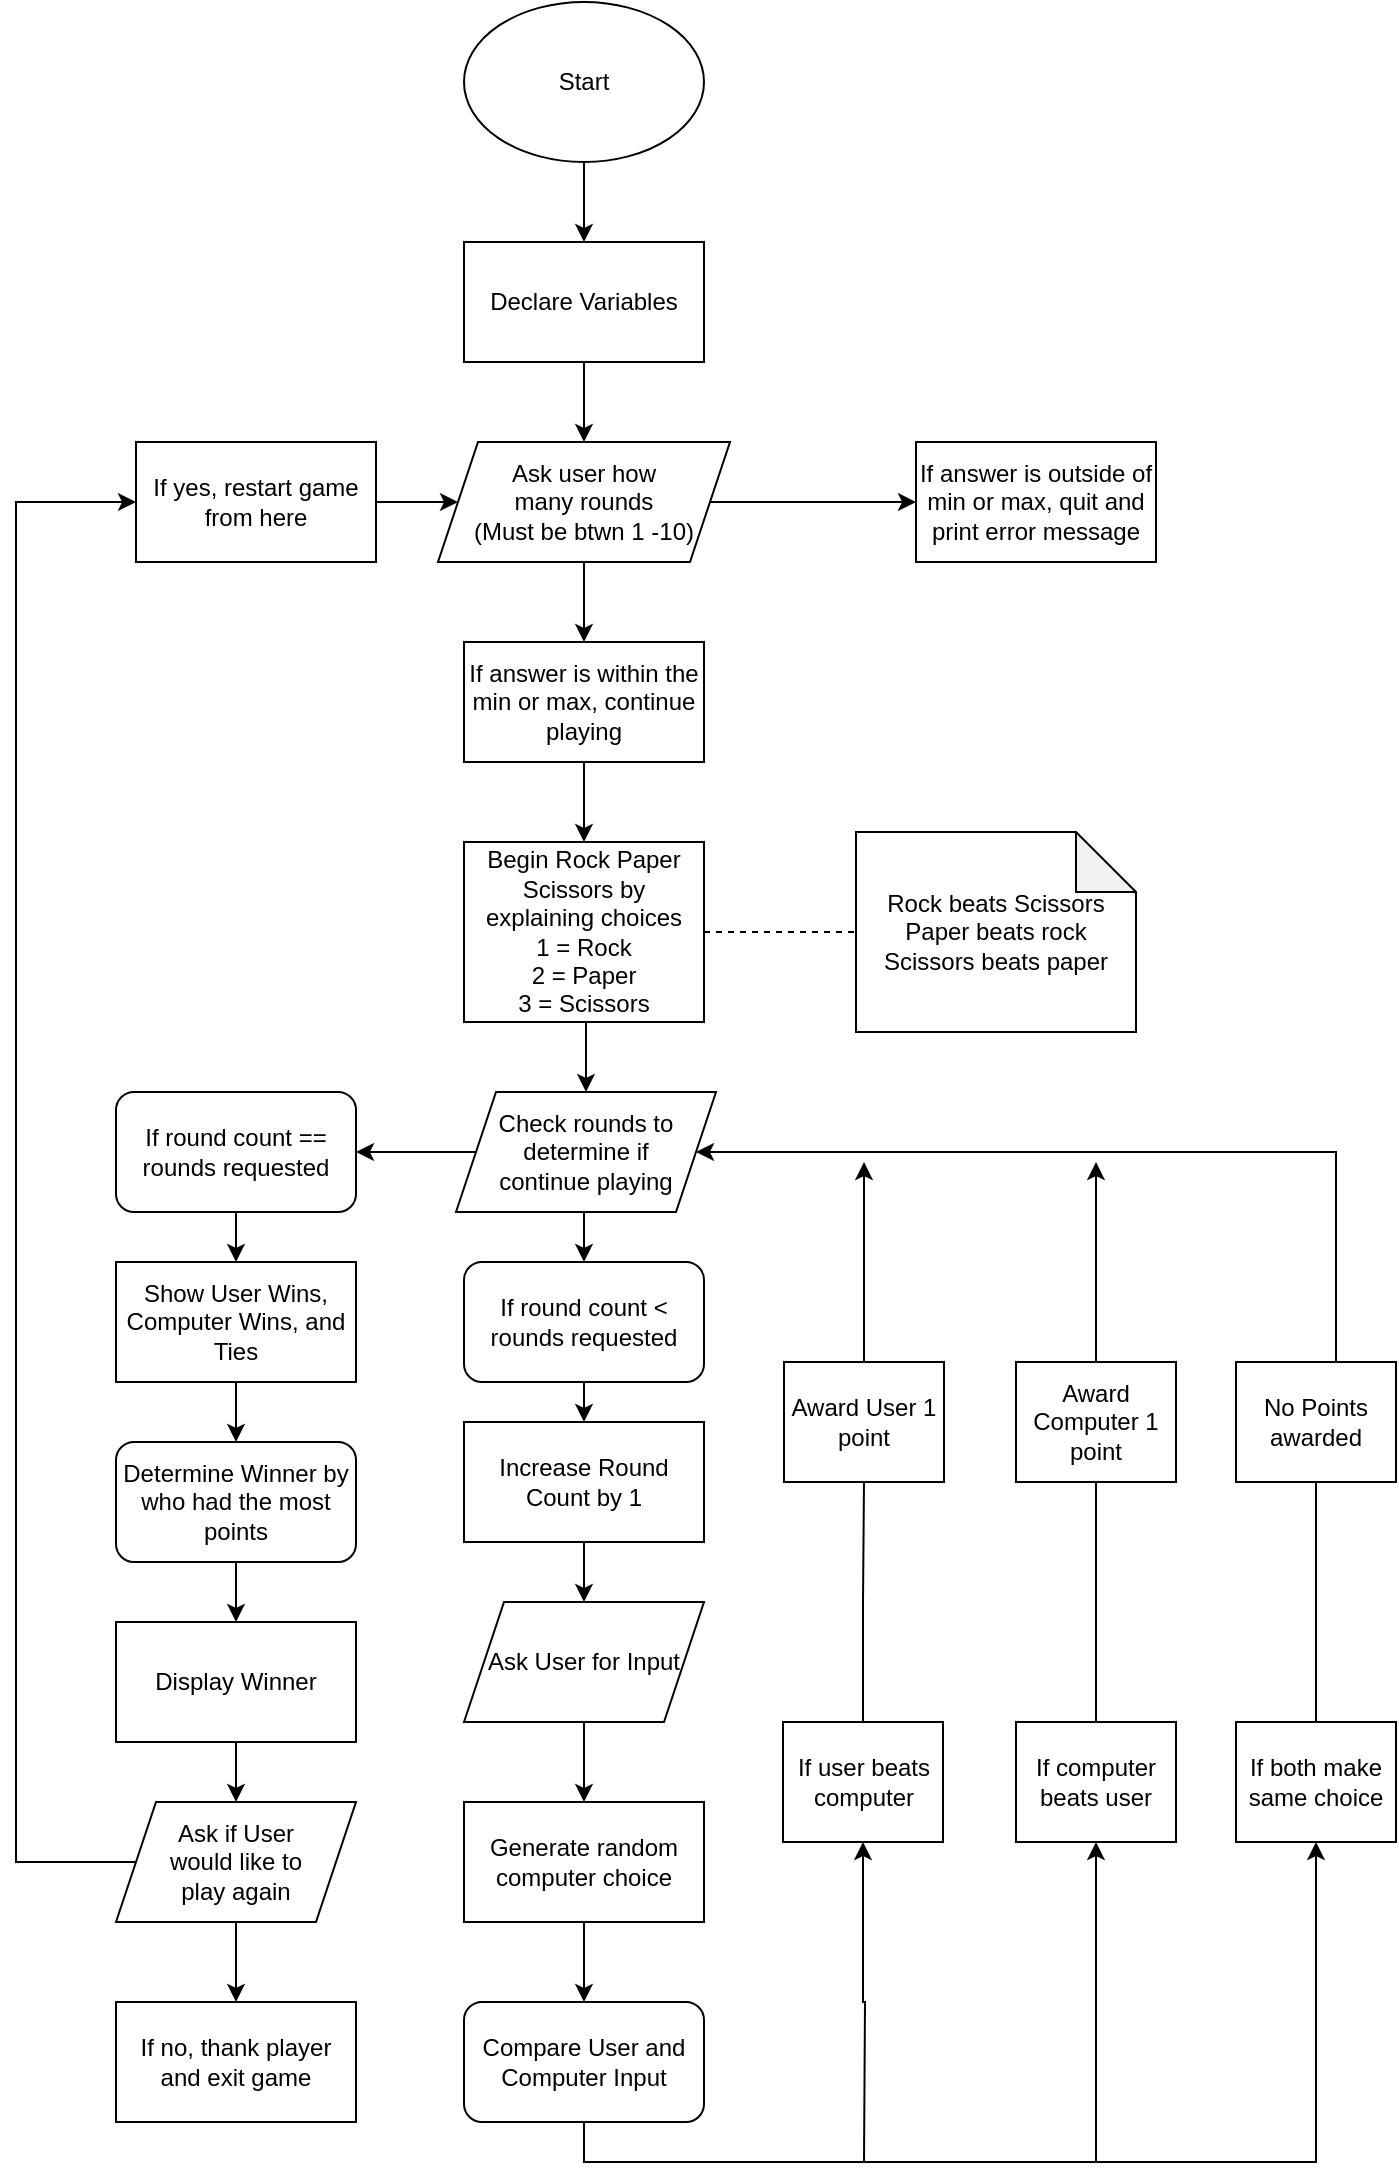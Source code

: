 <mxfile version="14.4.0" type="device"><diagram id="C5RBs43oDa-KdzZeNtuy" name="Page-1"><mxGraphModel dx="1342" dy="614" grid="1" gridSize="10" guides="1" tooltips="1" connect="1" arrows="1" fold="1" page="1" pageScale="1" pageWidth="827" pageHeight="1169" math="0" shadow="0"><root><mxCell id="WIyWlLk6GJQsqaUBKTNV-0"/><mxCell id="WIyWlLk6GJQsqaUBKTNV-1" parent="WIyWlLk6GJQsqaUBKTNV-0"/><mxCell id="8kUX4OLHzgZehM_wLY0b-12" style="edgeStyle=orthogonalEdgeStyle;rounded=0;orthogonalLoop=1;jettySize=auto;html=1;entryX=0.5;entryY=0;entryDx=0;entryDy=0;" edge="1" parent="WIyWlLk6GJQsqaUBKTNV-1" source="8kUX4OLHzgZehM_wLY0b-1" target="8kUX4OLHzgZehM_wLY0b-2"><mxGeometry relative="1" as="geometry"/></mxCell><mxCell id="8kUX4OLHzgZehM_wLY0b-1" value="Start" style="ellipse;whiteSpace=wrap;html=1;" vertex="1" parent="WIyWlLk6GJQsqaUBKTNV-1"><mxGeometry x="254" y="40" width="120" height="80" as="geometry"/></mxCell><mxCell id="8kUX4OLHzgZehM_wLY0b-13" style="edgeStyle=orthogonalEdgeStyle;rounded=0;orthogonalLoop=1;jettySize=auto;html=1;entryX=0.5;entryY=0;entryDx=0;entryDy=0;" edge="1" parent="WIyWlLk6GJQsqaUBKTNV-1" source="8kUX4OLHzgZehM_wLY0b-2" target="8kUX4OLHzgZehM_wLY0b-3"><mxGeometry relative="1" as="geometry"/></mxCell><mxCell id="8kUX4OLHzgZehM_wLY0b-2" value="Declare Variables" style="rounded=0;whiteSpace=wrap;html=1;" vertex="1" parent="WIyWlLk6GJQsqaUBKTNV-1"><mxGeometry x="254" y="160" width="120" height="60" as="geometry"/></mxCell><mxCell id="8kUX4OLHzgZehM_wLY0b-15" style="edgeStyle=orthogonalEdgeStyle;rounded=0;orthogonalLoop=1;jettySize=auto;html=1;exitX=0.5;exitY=1;exitDx=0;exitDy=0;entryX=0.5;entryY=0;entryDx=0;entryDy=0;" edge="1" parent="WIyWlLk6GJQsqaUBKTNV-1" source="8kUX4OLHzgZehM_wLY0b-3" target="8kUX4OLHzgZehM_wLY0b-5"><mxGeometry relative="1" as="geometry"/></mxCell><mxCell id="8kUX4OLHzgZehM_wLY0b-68" style="edgeStyle=orthogonalEdgeStyle;rounded=0;orthogonalLoop=1;jettySize=auto;html=1;exitX=1;exitY=0.5;exitDx=0;exitDy=0;entryX=0;entryY=0.5;entryDx=0;entryDy=0;startArrow=none;startFill=0;endArrow=classic;endFill=1;" edge="1" parent="WIyWlLk6GJQsqaUBKTNV-1" source="8kUX4OLHzgZehM_wLY0b-3" target="8kUX4OLHzgZehM_wLY0b-4"><mxGeometry relative="1" as="geometry"/></mxCell><mxCell id="8kUX4OLHzgZehM_wLY0b-3" value="Ask user how &lt;br&gt;many rounds&lt;br&gt;(Must be btwn 1 -10)" style="shape=parallelogram;perimeter=parallelogramPerimeter;whiteSpace=wrap;html=1;fixedSize=1;" vertex="1" parent="WIyWlLk6GJQsqaUBKTNV-1"><mxGeometry x="241" y="260" width="146" height="60" as="geometry"/></mxCell><mxCell id="8kUX4OLHzgZehM_wLY0b-4" value="If answer is outside of min or max, quit and print error message" style="rounded=0;whiteSpace=wrap;html=1;" vertex="1" parent="WIyWlLk6GJQsqaUBKTNV-1"><mxGeometry x="480" y="260" width="120" height="60" as="geometry"/></mxCell><mxCell id="8kUX4OLHzgZehM_wLY0b-16" style="edgeStyle=orthogonalEdgeStyle;rounded=0;orthogonalLoop=1;jettySize=auto;html=1;exitX=0.5;exitY=1;exitDx=0;exitDy=0;entryX=0.5;entryY=0;entryDx=0;entryDy=0;" edge="1" parent="WIyWlLk6GJQsqaUBKTNV-1" source="8kUX4OLHzgZehM_wLY0b-5" target="8kUX4OLHzgZehM_wLY0b-6"><mxGeometry relative="1" as="geometry"/></mxCell><mxCell id="8kUX4OLHzgZehM_wLY0b-5" value="If answer is within the min or max, continue playing" style="rounded=0;whiteSpace=wrap;html=1;" vertex="1" parent="WIyWlLk6GJQsqaUBKTNV-1"><mxGeometry x="254" y="360" width="120" height="60" as="geometry"/></mxCell><mxCell id="8kUX4OLHzgZehM_wLY0b-23" style="edgeStyle=orthogonalEdgeStyle;rounded=0;orthogonalLoop=1;jettySize=auto;html=1;entryX=0;entryY=0.5;entryDx=0;entryDy=0;entryPerimeter=0;dashed=1;endArrow=none;endFill=0;" edge="1" parent="WIyWlLk6GJQsqaUBKTNV-1" source="8kUX4OLHzgZehM_wLY0b-6" target="8kUX4OLHzgZehM_wLY0b-22"><mxGeometry relative="1" as="geometry"/></mxCell><mxCell id="8kUX4OLHzgZehM_wLY0b-47" style="edgeStyle=orthogonalEdgeStyle;rounded=0;orthogonalLoop=1;jettySize=auto;html=1;exitX=0.5;exitY=1;exitDx=0;exitDy=0;entryX=0.5;entryY=0;entryDx=0;entryDy=0;endArrow=classic;endFill=1;" edge="1" parent="WIyWlLk6GJQsqaUBKTNV-1" source="8kUX4OLHzgZehM_wLY0b-6" target="8kUX4OLHzgZehM_wLY0b-45"><mxGeometry relative="1" as="geometry"/></mxCell><mxCell id="8kUX4OLHzgZehM_wLY0b-6" value="Begin Rock Paper Scissors by explaining choices &lt;br&gt;1 = Rock&lt;br&gt;2 = Paper&lt;br&gt;3 = Scissors" style="rounded=0;whiteSpace=wrap;html=1;" vertex="1" parent="WIyWlLk6GJQsqaUBKTNV-1"><mxGeometry x="254" y="460" width="120" height="90" as="geometry"/></mxCell><mxCell id="8kUX4OLHzgZehM_wLY0b-19" style="edgeStyle=orthogonalEdgeStyle;rounded=0;orthogonalLoop=1;jettySize=auto;html=1;exitX=0.5;exitY=1;exitDx=0;exitDy=0;entryX=0.5;entryY=0;entryDx=0;entryDy=0;" edge="1" parent="WIyWlLk6GJQsqaUBKTNV-1" source="8kUX4OLHzgZehM_wLY0b-8" target="8kUX4OLHzgZehM_wLY0b-9"><mxGeometry relative="1" as="geometry"/></mxCell><mxCell id="8kUX4OLHzgZehM_wLY0b-8" value="Ask User for Input" style="shape=parallelogram;perimeter=parallelogramPerimeter;whiteSpace=wrap;html=1;fixedSize=1;" vertex="1" parent="WIyWlLk6GJQsqaUBKTNV-1"><mxGeometry x="254" y="840" width="120" height="60" as="geometry"/></mxCell><mxCell id="8kUX4OLHzgZehM_wLY0b-20" style="edgeStyle=orthogonalEdgeStyle;rounded=0;orthogonalLoop=1;jettySize=auto;html=1;exitX=0.5;exitY=1;exitDx=0;exitDy=0;entryX=0.5;entryY=0;entryDx=0;entryDy=0;" edge="1" parent="WIyWlLk6GJQsqaUBKTNV-1" source="8kUX4OLHzgZehM_wLY0b-9" target="8kUX4OLHzgZehM_wLY0b-11"><mxGeometry relative="1" as="geometry"/></mxCell><mxCell id="8kUX4OLHzgZehM_wLY0b-9" value="Generate random computer choice" style="rounded=0;whiteSpace=wrap;html=1;" vertex="1" parent="WIyWlLk6GJQsqaUBKTNV-1"><mxGeometry x="254" y="940" width="120" height="60" as="geometry"/></mxCell><mxCell id="8kUX4OLHzgZehM_wLY0b-41" style="edgeStyle=orthogonalEdgeStyle;rounded=0;orthogonalLoop=1;jettySize=auto;html=1;exitX=0.5;exitY=1;exitDx=0;exitDy=0;entryX=0.5;entryY=1;entryDx=0;entryDy=0;endArrow=classic;endFill=1;" edge="1" parent="WIyWlLk6GJQsqaUBKTNV-1" source="8kUX4OLHzgZehM_wLY0b-11" target="8kUX4OLHzgZehM_wLY0b-27"><mxGeometry relative="1" as="geometry"/></mxCell><mxCell id="8kUX4OLHzgZehM_wLY0b-11" value="Compare User and Computer Input" style="rounded=1;whiteSpace=wrap;html=1;" vertex="1" parent="WIyWlLk6GJQsqaUBKTNV-1"><mxGeometry x="254" y="1040" width="120" height="60" as="geometry"/></mxCell><mxCell id="8kUX4OLHzgZehM_wLY0b-35" style="edgeStyle=orthogonalEdgeStyle;rounded=0;orthogonalLoop=1;jettySize=auto;html=1;exitX=0.5;exitY=0;exitDx=0;exitDy=0;entryX=0.5;entryY=1;entryDx=0;entryDy=0;endArrow=none;endFill=0;" edge="1" parent="WIyWlLk6GJQsqaUBKTNV-1" source="8kUX4OLHzgZehM_wLY0b-21" target="8kUX4OLHzgZehM_wLY0b-29"><mxGeometry relative="1" as="geometry"/></mxCell><mxCell id="8kUX4OLHzgZehM_wLY0b-43" style="edgeStyle=orthogonalEdgeStyle;rounded=0;orthogonalLoop=1;jettySize=auto;html=1;exitX=0.5;exitY=1;exitDx=0;exitDy=0;endArrow=none;endFill=0;startArrow=classic;startFill=1;" edge="1" parent="WIyWlLk6GJQsqaUBKTNV-1" source="8kUX4OLHzgZehM_wLY0b-21"><mxGeometry relative="1" as="geometry"><mxPoint x="454" y="1120" as="targetPoint"/></mxGeometry></mxCell><mxCell id="8kUX4OLHzgZehM_wLY0b-21" value="If user beats computer" style="rounded=0;whiteSpace=wrap;html=1;" vertex="1" parent="WIyWlLk6GJQsqaUBKTNV-1"><mxGeometry x="413.5" y="900" width="80" height="60" as="geometry"/></mxCell><mxCell id="8kUX4OLHzgZehM_wLY0b-22" value="Rock beats Scissors&lt;br&gt;Paper beats rock&lt;br&gt;Scissors beats paper" style="shape=note;whiteSpace=wrap;html=1;backgroundOutline=1;darkOpacity=0.05;" vertex="1" parent="WIyWlLk6GJQsqaUBKTNV-1"><mxGeometry x="450" y="455" width="140" height="100" as="geometry"/></mxCell><mxCell id="8kUX4OLHzgZehM_wLY0b-36" style="edgeStyle=orthogonalEdgeStyle;rounded=0;orthogonalLoop=1;jettySize=auto;html=1;exitX=0.5;exitY=0;exitDx=0;exitDy=0;entryX=0.5;entryY=1;entryDx=0;entryDy=0;endArrow=none;endFill=0;" edge="1" parent="WIyWlLk6GJQsqaUBKTNV-1" source="8kUX4OLHzgZehM_wLY0b-26" target="8kUX4OLHzgZehM_wLY0b-30"><mxGeometry relative="1" as="geometry"><Array as="points"><mxPoint x="570" y="900"/></Array></mxGeometry></mxCell><mxCell id="8kUX4OLHzgZehM_wLY0b-42" style="edgeStyle=orthogonalEdgeStyle;rounded=0;orthogonalLoop=1;jettySize=auto;html=1;exitX=0.5;exitY=1;exitDx=0;exitDy=0;endArrow=none;endFill=0;startArrow=classic;startFill=1;" edge="1" parent="WIyWlLk6GJQsqaUBKTNV-1" source="8kUX4OLHzgZehM_wLY0b-26"><mxGeometry relative="1" as="geometry"><mxPoint x="570" y="1120" as="targetPoint"/><Array as="points"><mxPoint x="570" y="1100"/><mxPoint x="570" y="1100"/></Array></mxGeometry></mxCell><mxCell id="8kUX4OLHzgZehM_wLY0b-26" value="If computer beats user" style="rounded=0;whiteSpace=wrap;html=1;" vertex="1" parent="WIyWlLk6GJQsqaUBKTNV-1"><mxGeometry x="530" y="900" width="80" height="60" as="geometry"/></mxCell><mxCell id="8kUX4OLHzgZehM_wLY0b-37" style="edgeStyle=orthogonalEdgeStyle;rounded=0;orthogonalLoop=1;jettySize=auto;html=1;exitX=0.5;exitY=0;exitDx=0;exitDy=0;endArrow=none;endFill=0;" edge="1" parent="WIyWlLk6GJQsqaUBKTNV-1" source="8kUX4OLHzgZehM_wLY0b-27" target="8kUX4OLHzgZehM_wLY0b-31"><mxGeometry relative="1" as="geometry"/></mxCell><mxCell id="8kUX4OLHzgZehM_wLY0b-27" value="If both make same choice" style="rounded=0;whiteSpace=wrap;html=1;" vertex="1" parent="WIyWlLk6GJQsqaUBKTNV-1"><mxGeometry x="640" y="900" width="80" height="60" as="geometry"/></mxCell><mxCell id="8kUX4OLHzgZehM_wLY0b-40" style="edgeStyle=orthogonalEdgeStyle;rounded=0;orthogonalLoop=1;jettySize=auto;html=1;exitX=0.5;exitY=0;exitDx=0;exitDy=0;endArrow=classic;endFill=1;" edge="1" parent="WIyWlLk6GJQsqaUBKTNV-1" source="8kUX4OLHzgZehM_wLY0b-29"><mxGeometry relative="1" as="geometry"><mxPoint x="454" y="620" as="targetPoint"/></mxGeometry></mxCell><mxCell id="8kUX4OLHzgZehM_wLY0b-29" value="Award User 1 point" style="rounded=0;whiteSpace=wrap;html=1;" vertex="1" parent="WIyWlLk6GJQsqaUBKTNV-1"><mxGeometry x="414" y="720" width="80" height="60" as="geometry"/></mxCell><mxCell id="8kUX4OLHzgZehM_wLY0b-39" style="edgeStyle=orthogonalEdgeStyle;rounded=0;orthogonalLoop=1;jettySize=auto;html=1;exitX=0.5;exitY=0;exitDx=0;exitDy=0;endArrow=classic;endFill=1;" edge="1" parent="WIyWlLk6GJQsqaUBKTNV-1" source="8kUX4OLHzgZehM_wLY0b-30"><mxGeometry relative="1" as="geometry"><mxPoint x="570" y="620" as="targetPoint"/></mxGeometry></mxCell><mxCell id="8kUX4OLHzgZehM_wLY0b-30" value="Award Computer 1 point" style="rounded=0;whiteSpace=wrap;html=1;" vertex="1" parent="WIyWlLk6GJQsqaUBKTNV-1"><mxGeometry x="530" y="720" width="80" height="60" as="geometry"/></mxCell><mxCell id="8kUX4OLHzgZehM_wLY0b-51" style="edgeStyle=orthogonalEdgeStyle;rounded=0;orthogonalLoop=1;jettySize=auto;html=1;exitX=0.5;exitY=0;exitDx=0;exitDy=0;entryX=1;entryY=0.5;entryDx=0;entryDy=0;startArrow=none;startFill=0;endArrow=classic;endFill=1;" edge="1" parent="WIyWlLk6GJQsqaUBKTNV-1" source="8kUX4OLHzgZehM_wLY0b-31" target="8kUX4OLHzgZehM_wLY0b-45"><mxGeometry relative="1" as="geometry"><Array as="points"><mxPoint x="690" y="615"/></Array></mxGeometry></mxCell><mxCell id="8kUX4OLHzgZehM_wLY0b-31" value="No Points awarded" style="rounded=0;whiteSpace=wrap;html=1;" vertex="1" parent="WIyWlLk6GJQsqaUBKTNV-1"><mxGeometry x="640" y="720" width="80" height="60" as="geometry"/></mxCell><mxCell id="8kUX4OLHzgZehM_wLY0b-55" style="edgeStyle=orthogonalEdgeStyle;rounded=0;orthogonalLoop=1;jettySize=auto;html=1;exitX=0.5;exitY=1;exitDx=0;exitDy=0;entryX=0.5;entryY=0;entryDx=0;entryDy=0;startArrow=none;startFill=0;endArrow=classic;endFill=1;" edge="1" parent="WIyWlLk6GJQsqaUBKTNV-1" source="8kUX4OLHzgZehM_wLY0b-45" target="8kUX4OLHzgZehM_wLY0b-54"><mxGeometry relative="1" as="geometry"/></mxCell><mxCell id="8kUX4OLHzgZehM_wLY0b-60" style="edgeStyle=orthogonalEdgeStyle;rounded=0;orthogonalLoop=1;jettySize=auto;html=1;exitX=0;exitY=0.5;exitDx=0;exitDy=0;startArrow=none;startFill=0;endArrow=classic;endFill=1;" edge="1" parent="WIyWlLk6GJQsqaUBKTNV-1" source="8kUX4OLHzgZehM_wLY0b-45" target="8kUX4OLHzgZehM_wLY0b-59"><mxGeometry relative="1" as="geometry"/></mxCell><mxCell id="8kUX4OLHzgZehM_wLY0b-45" value="Check rounds to determine if &lt;br&gt;continue playing" style="shape=parallelogram;perimeter=parallelogramPerimeter;whiteSpace=wrap;html=1;fixedSize=1;" vertex="1" parent="WIyWlLk6GJQsqaUBKTNV-1"><mxGeometry x="250" y="585" width="130" height="60" as="geometry"/></mxCell><mxCell id="8kUX4OLHzgZehM_wLY0b-50" style="edgeStyle=orthogonalEdgeStyle;rounded=0;orthogonalLoop=1;jettySize=auto;html=1;exitX=0.5;exitY=1;exitDx=0;exitDy=0;entryX=0.5;entryY=0;entryDx=0;entryDy=0;endArrow=classic;endFill=1;" edge="1" parent="WIyWlLk6GJQsqaUBKTNV-1" source="8kUX4OLHzgZehM_wLY0b-46" target="8kUX4OLHzgZehM_wLY0b-8"><mxGeometry relative="1" as="geometry"/></mxCell><mxCell id="8kUX4OLHzgZehM_wLY0b-46" value="Increase Round Count by 1" style="rounded=0;whiteSpace=wrap;html=1;" vertex="1" parent="WIyWlLk6GJQsqaUBKTNV-1"><mxGeometry x="254" y="750" width="120" height="60" as="geometry"/></mxCell><mxCell id="8kUX4OLHzgZehM_wLY0b-56" style="edgeStyle=orthogonalEdgeStyle;rounded=0;orthogonalLoop=1;jettySize=auto;html=1;exitX=0.5;exitY=1;exitDx=0;exitDy=0;entryX=0.5;entryY=0;entryDx=0;entryDy=0;startArrow=none;startFill=0;endArrow=classic;endFill=1;" edge="1" parent="WIyWlLk6GJQsqaUBKTNV-1" source="8kUX4OLHzgZehM_wLY0b-54" target="8kUX4OLHzgZehM_wLY0b-46"><mxGeometry relative="1" as="geometry"/></mxCell><mxCell id="8kUX4OLHzgZehM_wLY0b-54" value="If round count &amp;lt; rounds requested" style="rounded=1;whiteSpace=wrap;html=1;" vertex="1" parent="WIyWlLk6GJQsqaUBKTNV-1"><mxGeometry x="254" y="670" width="120" height="60" as="geometry"/></mxCell><mxCell id="8kUX4OLHzgZehM_wLY0b-62" style="edgeStyle=orthogonalEdgeStyle;rounded=0;orthogonalLoop=1;jettySize=auto;html=1;exitX=0.5;exitY=1;exitDx=0;exitDy=0;entryX=0.5;entryY=0;entryDx=0;entryDy=0;startArrow=none;startFill=0;endArrow=classic;endFill=1;" edge="1" parent="WIyWlLk6GJQsqaUBKTNV-1" source="8kUX4OLHzgZehM_wLY0b-59" target="8kUX4OLHzgZehM_wLY0b-61"><mxGeometry relative="1" as="geometry"/></mxCell><mxCell id="8kUX4OLHzgZehM_wLY0b-59" value="If round count == rounds requested" style="rounded=1;whiteSpace=wrap;html=1;" vertex="1" parent="WIyWlLk6GJQsqaUBKTNV-1"><mxGeometry x="80" y="585" width="120" height="60" as="geometry"/></mxCell><mxCell id="8kUX4OLHzgZehM_wLY0b-64" style="edgeStyle=orthogonalEdgeStyle;rounded=0;orthogonalLoop=1;jettySize=auto;html=1;exitX=0.5;exitY=1;exitDx=0;exitDy=0;entryX=0.5;entryY=0;entryDx=0;entryDy=0;startArrow=none;startFill=0;endArrow=classic;endFill=1;" edge="1" parent="WIyWlLk6GJQsqaUBKTNV-1" source="8kUX4OLHzgZehM_wLY0b-61" target="8kUX4OLHzgZehM_wLY0b-63"><mxGeometry relative="1" as="geometry"/></mxCell><mxCell id="8kUX4OLHzgZehM_wLY0b-61" value="Show User Wins, Computer Wins, and Ties" style="rounded=0;whiteSpace=wrap;html=1;" vertex="1" parent="WIyWlLk6GJQsqaUBKTNV-1"><mxGeometry x="80" y="670" width="120" height="60" as="geometry"/></mxCell><mxCell id="8kUX4OLHzgZehM_wLY0b-69" style="edgeStyle=orthogonalEdgeStyle;rounded=0;orthogonalLoop=1;jettySize=auto;html=1;exitX=0.5;exitY=1;exitDx=0;exitDy=0;entryX=0.5;entryY=0;entryDx=0;entryDy=0;startArrow=none;startFill=0;endArrow=classic;endFill=1;" edge="1" parent="WIyWlLk6GJQsqaUBKTNV-1" source="8kUX4OLHzgZehM_wLY0b-63" target="8kUX4OLHzgZehM_wLY0b-65"><mxGeometry relative="1" as="geometry"/></mxCell><mxCell id="8kUX4OLHzgZehM_wLY0b-63" value="Determine Winner by who had the most points" style="rounded=1;whiteSpace=wrap;html=1;" vertex="1" parent="WIyWlLk6GJQsqaUBKTNV-1"><mxGeometry x="80" y="760" width="120" height="60" as="geometry"/></mxCell><mxCell id="8kUX4OLHzgZehM_wLY0b-70" style="edgeStyle=orthogonalEdgeStyle;rounded=0;orthogonalLoop=1;jettySize=auto;html=1;exitX=0.5;exitY=1;exitDx=0;exitDy=0;entryX=0.5;entryY=0;entryDx=0;entryDy=0;startArrow=none;startFill=0;endArrow=classic;endFill=1;" edge="1" parent="WIyWlLk6GJQsqaUBKTNV-1" source="8kUX4OLHzgZehM_wLY0b-65" target="8kUX4OLHzgZehM_wLY0b-67"><mxGeometry relative="1" as="geometry"/></mxCell><mxCell id="8kUX4OLHzgZehM_wLY0b-65" value="Display Winner" style="rounded=0;whiteSpace=wrap;html=1;" vertex="1" parent="WIyWlLk6GJQsqaUBKTNV-1"><mxGeometry x="80" y="850" width="120" height="60" as="geometry"/></mxCell><mxCell id="8kUX4OLHzgZehM_wLY0b-72" style="edgeStyle=orthogonalEdgeStyle;rounded=0;orthogonalLoop=1;jettySize=auto;html=1;exitX=0.5;exitY=1;exitDx=0;exitDy=0;entryX=0.5;entryY=0;entryDx=0;entryDy=0;startArrow=none;startFill=0;endArrow=classic;endFill=1;" edge="1" parent="WIyWlLk6GJQsqaUBKTNV-1" source="8kUX4OLHzgZehM_wLY0b-67" target="8kUX4OLHzgZehM_wLY0b-71"><mxGeometry relative="1" as="geometry"/></mxCell><mxCell id="8kUX4OLHzgZehM_wLY0b-74" style="edgeStyle=orthogonalEdgeStyle;rounded=0;orthogonalLoop=1;jettySize=auto;html=1;exitX=0;exitY=0.5;exitDx=0;exitDy=0;entryX=0;entryY=0.5;entryDx=0;entryDy=0;startArrow=none;startFill=0;endArrow=classic;endFill=1;" edge="1" parent="WIyWlLk6GJQsqaUBKTNV-1" source="8kUX4OLHzgZehM_wLY0b-67" target="8kUX4OLHzgZehM_wLY0b-73"><mxGeometry relative="1" as="geometry"><Array as="points"><mxPoint x="30" y="970"/><mxPoint x="30" y="290"/></Array></mxGeometry></mxCell><mxCell id="8kUX4OLHzgZehM_wLY0b-67" value="Ask if User &lt;br&gt;would like to &lt;br&gt;play again" style="shape=parallelogram;perimeter=parallelogramPerimeter;whiteSpace=wrap;html=1;fixedSize=1;" vertex="1" parent="WIyWlLk6GJQsqaUBKTNV-1"><mxGeometry x="80" y="940" width="120" height="60" as="geometry"/></mxCell><mxCell id="8kUX4OLHzgZehM_wLY0b-71" value="If no, thank player and exit game" style="rounded=0;whiteSpace=wrap;html=1;" vertex="1" parent="WIyWlLk6GJQsqaUBKTNV-1"><mxGeometry x="80" y="1040" width="120" height="60" as="geometry"/></mxCell><mxCell id="8kUX4OLHzgZehM_wLY0b-75" style="edgeStyle=orthogonalEdgeStyle;rounded=0;orthogonalLoop=1;jettySize=auto;html=1;exitX=1;exitY=0.5;exitDx=0;exitDy=0;entryX=0;entryY=0.5;entryDx=0;entryDy=0;startArrow=none;startFill=0;endArrow=classic;endFill=1;" edge="1" parent="WIyWlLk6GJQsqaUBKTNV-1" source="8kUX4OLHzgZehM_wLY0b-73" target="8kUX4OLHzgZehM_wLY0b-3"><mxGeometry relative="1" as="geometry"/></mxCell><mxCell id="8kUX4OLHzgZehM_wLY0b-73" value="If yes, restart game from here" style="rounded=0;whiteSpace=wrap;html=1;" vertex="1" parent="WIyWlLk6GJQsqaUBKTNV-1"><mxGeometry x="90" y="260" width="120" height="60" as="geometry"/></mxCell></root></mxGraphModel></diagram></mxfile>